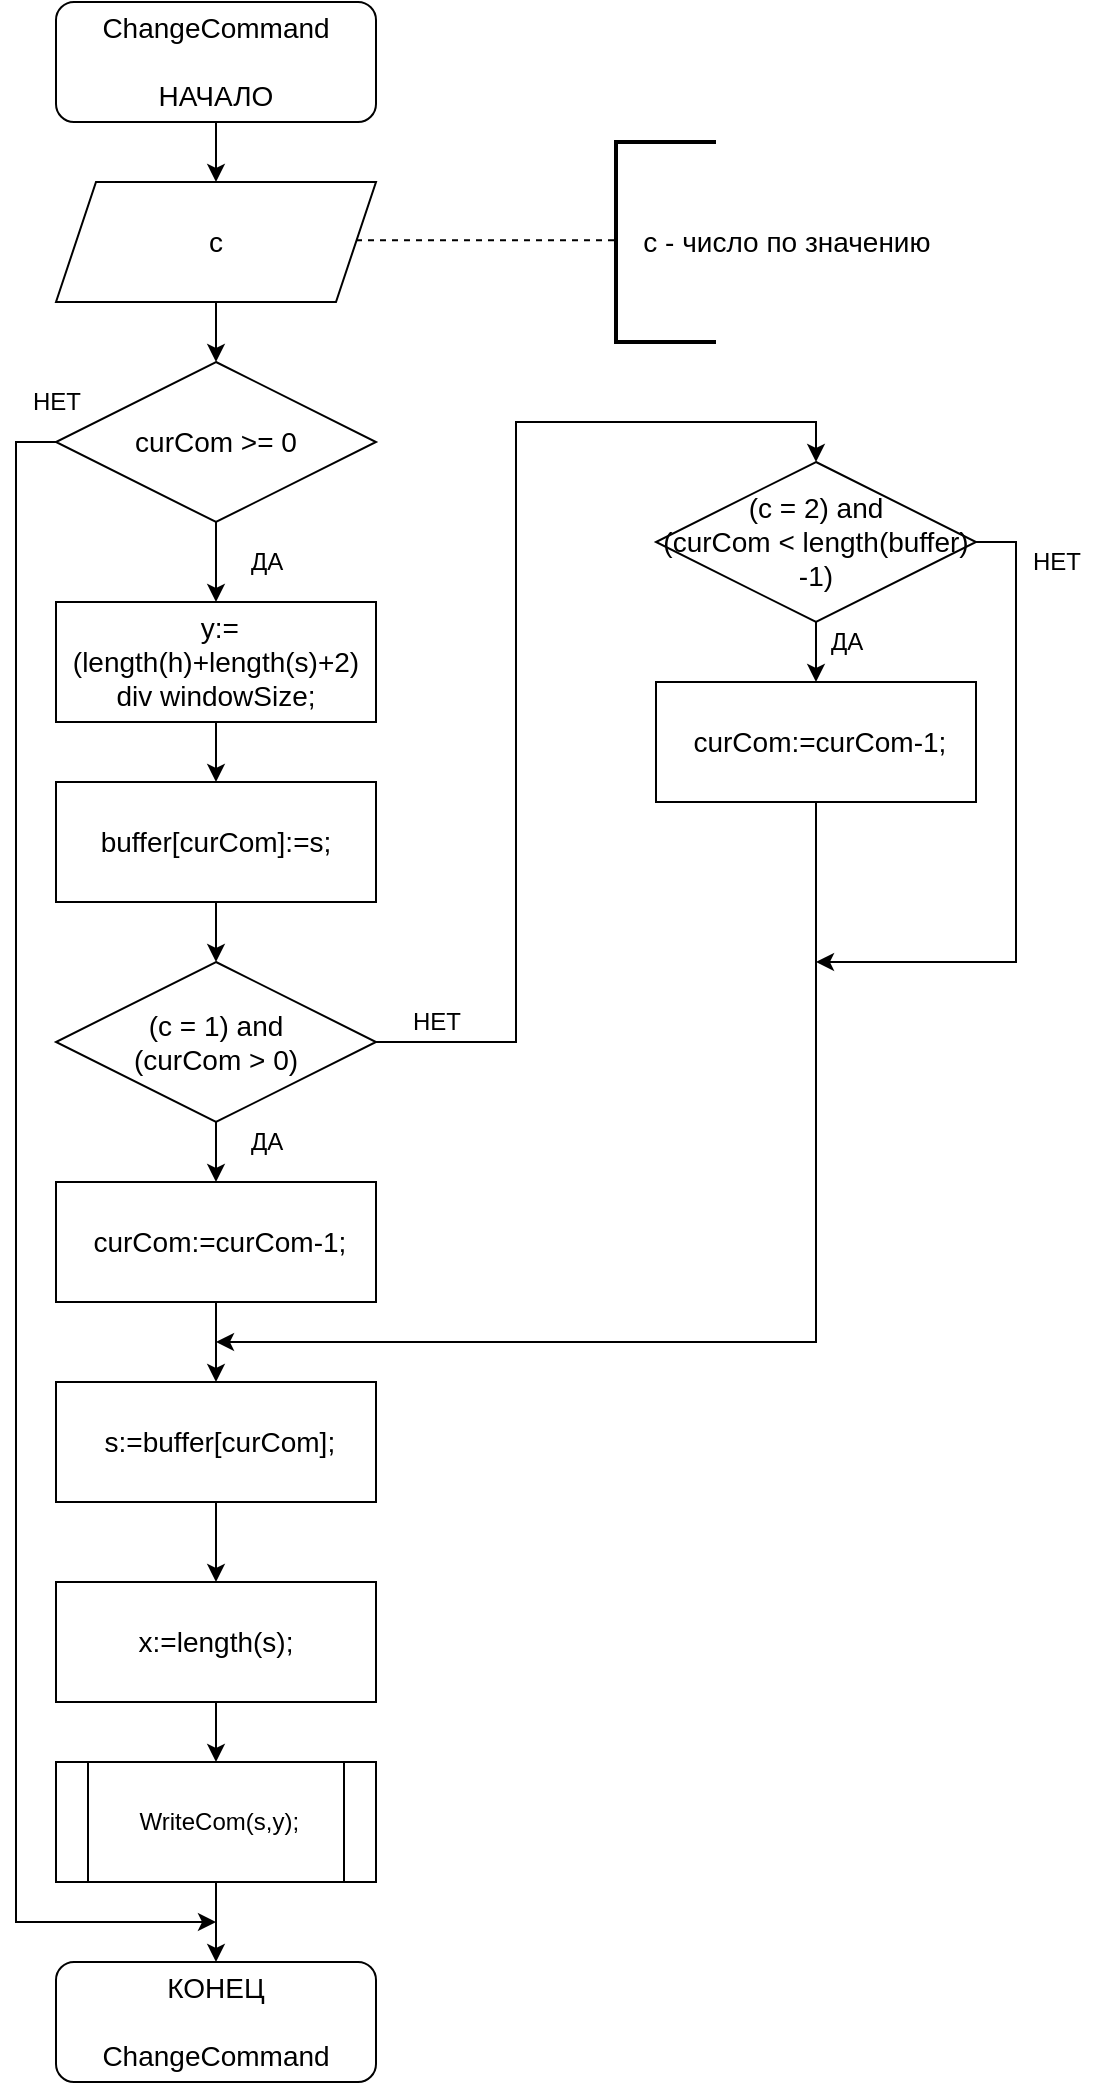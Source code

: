 <mxfile version="14.6.10" type="device"><diagram id="tbW2UjL5lu1QqdnArmxW" name="Page-1"><mxGraphModel dx="1422" dy="705" grid="1" gridSize="10" guides="1" tooltips="1" connect="1" arrows="1" fold="1" page="1" pageScale="1" pageWidth="827" pageHeight="1169" math="0" shadow="0"><root><mxCell id="0"/><mxCell id="1" parent="0"/><mxCell id="6FjW0b1xYpXhpNtGL6DA-9" style="edgeStyle=orthogonalEdgeStyle;rounded=0;orthogonalLoop=1;jettySize=auto;html=1;exitX=0.5;exitY=1;exitDx=0;exitDy=0;entryX=0.5;entryY=0;entryDx=0;entryDy=0;" edge="1" parent="1" source="6FjW0b1xYpXhpNtGL6DA-2" target="6FjW0b1xYpXhpNtGL6DA-6"><mxGeometry relative="1" as="geometry"/></mxCell><mxCell id="6FjW0b1xYpXhpNtGL6DA-2" value="&lt;font style=&quot;font-size: 14px&quot;&gt;ChangeCommand&lt;br&gt;&lt;br&gt;НАЧАЛО&lt;/font&gt;" style="rounded=1;whiteSpace=wrap;html=1;" vertex="1" parent="1"><mxGeometry x="40" y="40" width="160" height="60" as="geometry"/></mxCell><mxCell id="6FjW0b1xYpXhpNtGL6DA-14" style="edgeStyle=orthogonalEdgeStyle;rounded=0;orthogonalLoop=1;jettySize=auto;html=1;exitX=0.5;exitY=1;exitDx=0;exitDy=0;entryX=0.5;entryY=0;entryDx=0;entryDy=0;" edge="1" parent="1" source="6FjW0b1xYpXhpNtGL6DA-3" target="6FjW0b1xYpXhpNtGL6DA-12"><mxGeometry relative="1" as="geometry"/></mxCell><mxCell id="6FjW0b1xYpXhpNtGL6DA-30" style="edgeStyle=orthogonalEdgeStyle;rounded=0;orthogonalLoop=1;jettySize=auto;html=1;exitX=0;exitY=0.5;exitDx=0;exitDy=0;" edge="1" parent="1" source="6FjW0b1xYpXhpNtGL6DA-3"><mxGeometry relative="1" as="geometry"><mxPoint x="120" y="1000" as="targetPoint"/><Array as="points"><mxPoint x="20" y="260"/><mxPoint x="20" y="1000"/></Array></mxGeometry></mxCell><mxCell id="6FjW0b1xYpXhpNtGL6DA-3" value="&lt;font style=&quot;font-size: 14px&quot;&gt;curCom &amp;gt;= 0&lt;/font&gt;" style="rhombus;whiteSpace=wrap;html=1;" vertex="1" parent="1"><mxGeometry x="40" y="220" width="160" height="80" as="geometry"/></mxCell><mxCell id="6FjW0b1xYpXhpNtGL6DA-5" style="edgeStyle=orthogonalEdgeStyle;rounded=0;orthogonalLoop=1;jettySize=auto;html=1;exitX=0.5;exitY=1;exitDx=0;exitDy=0;entryX=0.5;entryY=0;entryDx=0;entryDy=0;" edge="1" parent="1" source="6FjW0b1xYpXhpNtGL6DA-6" target="6FjW0b1xYpXhpNtGL6DA-3"><mxGeometry relative="1" as="geometry"><mxPoint x="120" y="210" as="targetPoint"/></mxGeometry></mxCell><mxCell id="6FjW0b1xYpXhpNtGL6DA-6" value="&lt;span style=&quot;font-size: 14px&quot;&gt;c&lt;/span&gt;" style="shape=parallelogram;perimeter=parallelogramPerimeter;whiteSpace=wrap;html=1;fixedSize=1;" vertex="1" parent="1"><mxGeometry x="40" y="130" width="160" height="60" as="geometry"/></mxCell><mxCell id="6FjW0b1xYpXhpNtGL6DA-7" value="&lt;font style=&quot;font-size: 14px&quot;&gt;&amp;nbsp; &amp;nbsp;c - число по значению&lt;/font&gt;" style="strokeWidth=2;html=1;shape=mxgraph.flowchart.annotation_1;align=left;pointerEvents=1;" vertex="1" parent="1"><mxGeometry x="320" y="110" width="50" height="100" as="geometry"/></mxCell><mxCell id="6FjW0b1xYpXhpNtGL6DA-8" value="" style="endArrow=none;dashed=1;html=1;rounded=0;edgeStyle=orthogonalEdgeStyle;" edge="1" parent="1"><mxGeometry width="50" height="50" relative="1" as="geometry"><mxPoint x="190" y="159.17" as="sourcePoint"/><mxPoint x="320" y="159.17" as="targetPoint"/></mxGeometry></mxCell><mxCell id="6FjW0b1xYpXhpNtGL6DA-15" style="edgeStyle=orthogonalEdgeStyle;rounded=0;orthogonalLoop=1;jettySize=auto;html=1;exitX=0.5;exitY=1;exitDx=0;exitDy=0;entryX=0.5;entryY=0;entryDx=0;entryDy=0;" edge="1" parent="1" source="6FjW0b1xYpXhpNtGL6DA-12" target="6FjW0b1xYpXhpNtGL6DA-13"><mxGeometry relative="1" as="geometry"/></mxCell><mxCell id="6FjW0b1xYpXhpNtGL6DA-12" value="&lt;font style=&quot;font-size: 14px&quot;&gt;&amp;nbsp;y:=(length(h)+length(s)+2) div windowSize;&lt;/font&gt;" style="rounded=0;whiteSpace=wrap;html=1;" vertex="1" parent="1"><mxGeometry x="40" y="340" width="160" height="60" as="geometry"/></mxCell><mxCell id="6FjW0b1xYpXhpNtGL6DA-18" style="edgeStyle=orthogonalEdgeStyle;rounded=0;orthogonalLoop=1;jettySize=auto;html=1;exitX=0.5;exitY=1;exitDx=0;exitDy=0;entryX=0.5;entryY=0;entryDx=0;entryDy=0;" edge="1" parent="1" source="6FjW0b1xYpXhpNtGL6DA-13" target="6FjW0b1xYpXhpNtGL6DA-17"><mxGeometry relative="1" as="geometry"/></mxCell><mxCell id="6FjW0b1xYpXhpNtGL6DA-13" value="&lt;font style=&quot;font-size: 14px&quot;&gt;buffer[curCom]:=s;&lt;/font&gt;" style="rounded=0;whiteSpace=wrap;html=1;" vertex="1" parent="1"><mxGeometry x="40" y="430" width="160" height="60" as="geometry"/></mxCell><mxCell id="6FjW0b1xYpXhpNtGL6DA-16" value="ДА" style="text;html=1;align=center;verticalAlign=middle;resizable=0;points=[];autosize=1;strokeColor=none;" vertex="1" parent="1"><mxGeometry x="130" y="310" width="30" height="20" as="geometry"/></mxCell><mxCell id="6FjW0b1xYpXhpNtGL6DA-22" style="edgeStyle=orthogonalEdgeStyle;rounded=0;orthogonalLoop=1;jettySize=auto;html=1;exitX=0.5;exitY=1;exitDx=0;exitDy=0;entryX=0.5;entryY=0;entryDx=0;entryDy=0;" edge="1" parent="1" source="6FjW0b1xYpXhpNtGL6DA-17" target="6FjW0b1xYpXhpNtGL6DA-21"><mxGeometry relative="1" as="geometry"/></mxCell><mxCell id="6FjW0b1xYpXhpNtGL6DA-33" style="edgeStyle=orthogonalEdgeStyle;rounded=0;orthogonalLoop=1;jettySize=auto;html=1;exitX=1;exitY=0.5;exitDx=0;exitDy=0;entryX=0.5;entryY=0;entryDx=0;entryDy=0;" edge="1" parent="1" source="6FjW0b1xYpXhpNtGL6DA-17" target="6FjW0b1xYpXhpNtGL6DA-32"><mxGeometry relative="1" as="geometry"/></mxCell><mxCell id="6FjW0b1xYpXhpNtGL6DA-17" value="&lt;font style=&quot;font-size: 14px&quot;&gt;(c = 1) and &lt;br&gt;(curCom &amp;gt; 0)&lt;/font&gt;" style="rhombus;whiteSpace=wrap;html=1;" vertex="1" parent="1"><mxGeometry x="40" y="520" width="160" height="80" as="geometry"/></mxCell><mxCell id="6FjW0b1xYpXhpNtGL6DA-27" style="edgeStyle=orthogonalEdgeStyle;rounded=0;orthogonalLoop=1;jettySize=auto;html=1;exitX=0.5;exitY=1;exitDx=0;exitDy=0;entryX=0.5;entryY=0;entryDx=0;entryDy=0;" edge="1" parent="1" source="6FjW0b1xYpXhpNtGL6DA-19" target="6FjW0b1xYpXhpNtGL6DA-26"><mxGeometry relative="1" as="geometry"/></mxCell><mxCell id="6FjW0b1xYpXhpNtGL6DA-19" value="&lt;font style=&quot;font-size: 14px&quot;&gt;x:=length(s);&lt;/font&gt;&lt;span style=&quot;color: rgba(0 , 0 , 0 , 0) ; font-family: monospace ; font-size: 0px&quot;&gt;%3CmxGraphModel%3E%3Croot%3E%3CmxCell%20id%3D%220%22%2F%3E%3CmxCell%20id%3D%221%22%20parent%3D%220%22%2F%3E%3CmxCell%20id%3D%222%22%20value%3D%22%26amp%3Bnbsp%3BWriteCom(s%2Cy)%3B%22%20style%3D%22shape%3Dprocess%3BwhiteSpace%3Dwrap%3Bhtml%3D1%3BbackgroundOutline%3D1%3B%22%20vertex%3D%221%22%20parent%3D%221%22%3E%3CmxGeometry%20x%3D%2240%22%20y%3D%22595%22%20width%3D%22160%22%20height%3D%2260%22%20as%3D%22geometry%22%2F%3E%3C%2FmxCell%3E%3C%2Froot%3E%3C%2FmxGraphModel%3E&lt;/span&gt;" style="rounded=0;whiteSpace=wrap;html=1;" vertex="1" parent="1"><mxGeometry x="40" y="830" width="160" height="60" as="geometry"/></mxCell><mxCell id="6FjW0b1xYpXhpNtGL6DA-24" style="edgeStyle=orthogonalEdgeStyle;rounded=0;orthogonalLoop=1;jettySize=auto;html=1;exitX=0.5;exitY=1;exitDx=0;exitDy=0;entryX=0.5;entryY=0;entryDx=0;entryDy=0;" edge="1" parent="1" source="6FjW0b1xYpXhpNtGL6DA-20" target="6FjW0b1xYpXhpNtGL6DA-19"><mxGeometry relative="1" as="geometry"/></mxCell><mxCell id="6FjW0b1xYpXhpNtGL6DA-20" value="&lt;font style=&quot;font-size: 14px&quot;&gt;&amp;nbsp;s:=buffer[curCom];&lt;/font&gt;" style="rounded=0;whiteSpace=wrap;html=1;" vertex="1" parent="1"><mxGeometry x="40" y="730" width="160" height="60" as="geometry"/></mxCell><mxCell id="6FjW0b1xYpXhpNtGL6DA-23" style="edgeStyle=orthogonalEdgeStyle;rounded=0;orthogonalLoop=1;jettySize=auto;html=1;exitX=0.5;exitY=1;exitDx=0;exitDy=0;entryX=0.5;entryY=0;entryDx=0;entryDy=0;" edge="1" parent="1" source="6FjW0b1xYpXhpNtGL6DA-21" target="6FjW0b1xYpXhpNtGL6DA-20"><mxGeometry relative="1" as="geometry"/></mxCell><mxCell id="6FjW0b1xYpXhpNtGL6DA-21" value="&lt;font style=&quot;font-size: 14px&quot;&gt;&amp;nbsp;curCom:=curCom-1;&lt;/font&gt;" style="rounded=0;whiteSpace=wrap;html=1;" vertex="1" parent="1"><mxGeometry x="40" y="630" width="160" height="60" as="geometry"/></mxCell><mxCell id="6FjW0b1xYpXhpNtGL6DA-25" value="ДА" style="text;html=1;align=center;verticalAlign=middle;resizable=0;points=[];autosize=1;strokeColor=none;" vertex="1" parent="1"><mxGeometry x="130" y="600" width="30" height="20" as="geometry"/></mxCell><mxCell id="6FjW0b1xYpXhpNtGL6DA-29" style="edgeStyle=orthogonalEdgeStyle;rounded=0;orthogonalLoop=1;jettySize=auto;html=1;exitX=0.5;exitY=1;exitDx=0;exitDy=0;entryX=0.5;entryY=0;entryDx=0;entryDy=0;" edge="1" parent="1" source="6FjW0b1xYpXhpNtGL6DA-26" target="6FjW0b1xYpXhpNtGL6DA-28"><mxGeometry relative="1" as="geometry"/></mxCell><mxCell id="6FjW0b1xYpXhpNtGL6DA-26" value="&amp;nbsp;WriteCom(s,y);" style="shape=process;whiteSpace=wrap;html=1;backgroundOutline=1;" vertex="1" parent="1"><mxGeometry x="40" y="920" width="160" height="60" as="geometry"/></mxCell><mxCell id="6FjW0b1xYpXhpNtGL6DA-28" value="&lt;font style=&quot;font-size: 14px&quot;&gt;КОНЕЦ&lt;br&gt;&lt;br&gt;ChangeCommand&lt;br&gt;&lt;/font&gt;" style="rounded=1;whiteSpace=wrap;html=1;" vertex="1" parent="1"><mxGeometry x="40" y="1020" width="160" height="60" as="geometry"/></mxCell><mxCell id="6FjW0b1xYpXhpNtGL6DA-31" value="НЕТ" style="text;html=1;align=center;verticalAlign=middle;resizable=0;points=[];autosize=1;strokeColor=none;" vertex="1" parent="1"><mxGeometry x="20" y="230" width="40" height="20" as="geometry"/></mxCell><mxCell id="6FjW0b1xYpXhpNtGL6DA-36" style="edgeStyle=orthogonalEdgeStyle;rounded=0;orthogonalLoop=1;jettySize=auto;html=1;exitX=0.5;exitY=1;exitDx=0;exitDy=0;entryX=0.5;entryY=0;entryDx=0;entryDy=0;" edge="1" parent="1" source="6FjW0b1xYpXhpNtGL6DA-32" target="6FjW0b1xYpXhpNtGL6DA-35"><mxGeometry relative="1" as="geometry"/></mxCell><mxCell id="6FjW0b1xYpXhpNtGL6DA-40" style="edgeStyle=orthogonalEdgeStyle;rounded=0;orthogonalLoop=1;jettySize=auto;html=1;exitX=1;exitY=0.5;exitDx=0;exitDy=0;" edge="1" parent="1" source="6FjW0b1xYpXhpNtGL6DA-32"><mxGeometry relative="1" as="geometry"><mxPoint x="420" y="520" as="targetPoint"/><Array as="points"><mxPoint x="520" y="310"/><mxPoint x="520" y="520"/></Array></mxGeometry></mxCell><mxCell id="6FjW0b1xYpXhpNtGL6DA-32" value="&lt;span style=&quot;font-size: 14px&quot;&gt;(c = 2) and &lt;br&gt;(curCom &amp;lt; length(buffer)&lt;br&gt;-1)&lt;/span&gt;" style="rhombus;whiteSpace=wrap;html=1;" vertex="1" parent="1"><mxGeometry x="340" y="270" width="160" height="80" as="geometry"/></mxCell><mxCell id="6FjW0b1xYpXhpNtGL6DA-34" value="НЕТ" style="text;html=1;align=center;verticalAlign=middle;resizable=0;points=[];autosize=1;strokeColor=none;" vertex="1" parent="1"><mxGeometry x="210" y="540" width="40" height="20" as="geometry"/></mxCell><mxCell id="6FjW0b1xYpXhpNtGL6DA-38" style="edgeStyle=orthogonalEdgeStyle;rounded=0;orthogonalLoop=1;jettySize=auto;html=1;exitX=0.5;exitY=1;exitDx=0;exitDy=0;" edge="1" parent="1" source="6FjW0b1xYpXhpNtGL6DA-35"><mxGeometry relative="1" as="geometry"><mxPoint x="120" y="710" as="targetPoint"/><Array as="points"><mxPoint x="420" y="710"/></Array></mxGeometry></mxCell><mxCell id="6FjW0b1xYpXhpNtGL6DA-35" value="&lt;font style=&quot;font-size: 14px&quot;&gt;&amp;nbsp;curCom:=curCom-1;&lt;/font&gt;" style="rounded=0;whiteSpace=wrap;html=1;" vertex="1" parent="1"><mxGeometry x="340" y="380" width="160" height="60" as="geometry"/></mxCell><mxCell id="6FjW0b1xYpXhpNtGL6DA-37" value="ДА" style="text;html=1;align=center;verticalAlign=middle;resizable=0;points=[];autosize=1;strokeColor=none;" vertex="1" parent="1"><mxGeometry x="420" y="350" width="30" height="20" as="geometry"/></mxCell><mxCell id="6FjW0b1xYpXhpNtGL6DA-41" value="НЕТ" style="text;html=1;align=center;verticalAlign=middle;resizable=0;points=[];autosize=1;strokeColor=none;" vertex="1" parent="1"><mxGeometry x="520" y="310" width="40" height="20" as="geometry"/></mxCell></root></mxGraphModel></diagram></mxfile>